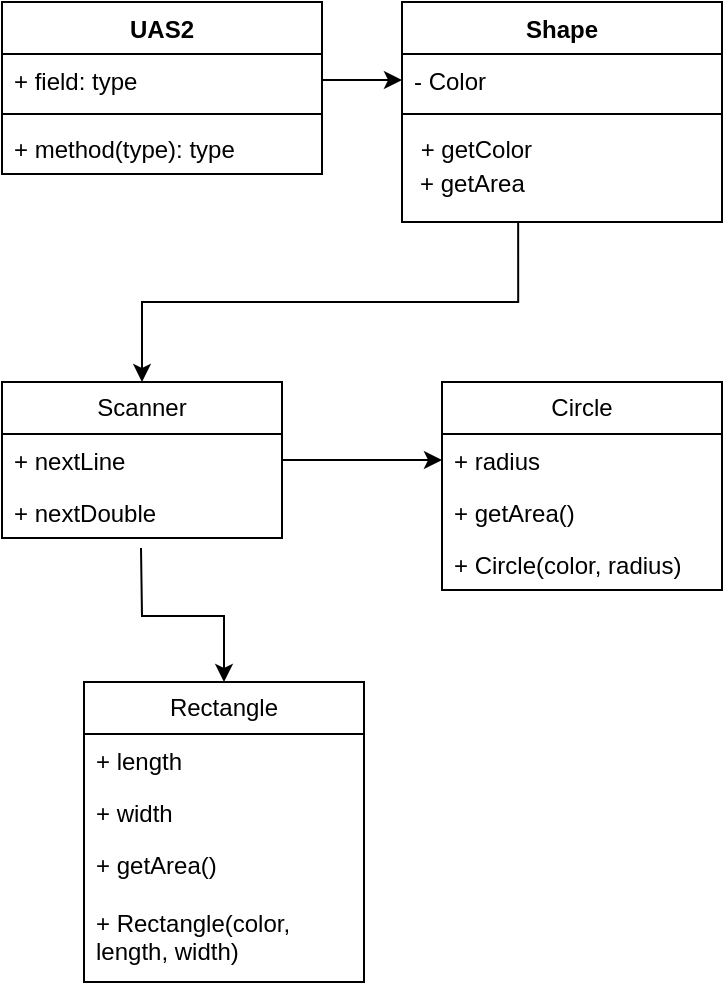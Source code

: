 <mxfile version="22.1.16" type="github">
  <diagram name="Page-1" id="KD83kWNCmhFfmmyivEF1">
    <mxGraphModel dx="613" dy="571" grid="1" gridSize="10" guides="1" tooltips="1" connect="1" arrows="1" fold="1" page="1" pageScale="1" pageWidth="850" pageHeight="1400" math="0" shadow="0">
      <root>
        <mxCell id="0" />
        <mxCell id="1" parent="0" />
        <mxCell id="K3LTqajHQ_CoU1o2a9mL-17" value="UAS2" style="swimlane;fontStyle=1;align=center;verticalAlign=top;childLayout=stackLayout;horizontal=1;startSize=26;horizontalStack=0;resizeParent=1;resizeParentMax=0;resizeLast=0;collapsible=1;marginBottom=0;whiteSpace=wrap;html=1;" parent="1" vertex="1">
          <mxGeometry x="20" y="340" width="160" height="86" as="geometry" />
        </mxCell>
        <mxCell id="K3LTqajHQ_CoU1o2a9mL-49" style="edgeStyle=orthogonalEdgeStyle;rounded=0;orthogonalLoop=1;jettySize=auto;html=1;exitX=1;exitY=0.5;exitDx=0;exitDy=0;" parent="K3LTqajHQ_CoU1o2a9mL-17" source="K3LTqajHQ_CoU1o2a9mL-18" edge="1">
          <mxGeometry relative="1" as="geometry">
            <mxPoint x="200" y="39" as="targetPoint" />
          </mxGeometry>
        </mxCell>
        <mxCell id="K3LTqajHQ_CoU1o2a9mL-18" value="+ field: type" style="text;strokeColor=none;fillColor=none;align=left;verticalAlign=top;spacingLeft=4;spacingRight=4;overflow=hidden;rotatable=0;points=[[0,0.5],[1,0.5]];portConstraint=eastwest;whiteSpace=wrap;html=1;" parent="K3LTqajHQ_CoU1o2a9mL-17" vertex="1">
          <mxGeometry y="26" width="160" height="26" as="geometry" />
        </mxCell>
        <mxCell id="K3LTqajHQ_CoU1o2a9mL-19" value="" style="line;strokeWidth=1;fillColor=none;align=left;verticalAlign=middle;spacingTop=-1;spacingLeft=3;spacingRight=3;rotatable=0;labelPosition=right;points=[];portConstraint=eastwest;strokeColor=inherit;" parent="K3LTqajHQ_CoU1o2a9mL-17" vertex="1">
          <mxGeometry y="52" width="160" height="8" as="geometry" />
        </mxCell>
        <mxCell id="K3LTqajHQ_CoU1o2a9mL-20" value="+ method(type): type" style="text;strokeColor=none;fillColor=none;align=left;verticalAlign=top;spacingLeft=4;spacingRight=4;overflow=hidden;rotatable=0;points=[[0,0.5],[1,0.5]];portConstraint=eastwest;whiteSpace=wrap;html=1;" parent="K3LTqajHQ_CoU1o2a9mL-17" vertex="1">
          <mxGeometry y="60" width="160" height="26" as="geometry" />
        </mxCell>
        <mxCell id="K3LTqajHQ_CoU1o2a9mL-21" value="Shape" style="swimlane;fontStyle=1;align=center;verticalAlign=top;childLayout=stackLayout;horizontal=1;startSize=26;horizontalStack=0;resizeParent=1;resizeParentMax=0;resizeLast=0;collapsible=1;marginBottom=0;whiteSpace=wrap;html=1;" parent="1" vertex="1">
          <mxGeometry x="220" y="340" width="160" height="110" as="geometry" />
        </mxCell>
        <mxCell id="K3LTqajHQ_CoU1o2a9mL-22" value="- Color" style="text;strokeColor=none;fillColor=none;align=left;verticalAlign=top;spacingLeft=4;spacingRight=4;overflow=hidden;rotatable=0;points=[[0,0.5],[1,0.5]];portConstraint=eastwest;whiteSpace=wrap;html=1;" parent="K3LTqajHQ_CoU1o2a9mL-21" vertex="1">
          <mxGeometry y="26" width="160" height="26" as="geometry" />
        </mxCell>
        <mxCell id="K3LTqajHQ_CoU1o2a9mL-23" value="" style="line;strokeWidth=1;fillColor=none;align=left;verticalAlign=middle;spacingTop=-1;spacingLeft=3;spacingRight=3;rotatable=0;labelPosition=right;points=[];portConstraint=eastwest;strokeColor=inherit;" parent="K3LTqajHQ_CoU1o2a9mL-21" vertex="1">
          <mxGeometry y="52" width="160" height="8" as="geometry" />
        </mxCell>
        <mxCell id="K3LTqajHQ_CoU1o2a9mL-24" value="&amp;nbsp;+ getColor&lt;table&gt;&lt;tbody&gt;&lt;tr&gt;&lt;td&gt;+ getArea&lt;/td&gt;&lt;/tr&gt;&lt;/tbody&gt;&lt;/table&gt;" style="text;strokeColor=none;fillColor=none;align=left;verticalAlign=top;spacingLeft=4;spacingRight=4;overflow=hidden;rotatable=0;points=[[0,0.5],[1,0.5]];portConstraint=eastwest;whiteSpace=wrap;html=1;" parent="K3LTqajHQ_CoU1o2a9mL-21" vertex="1">
          <mxGeometry y="60" width="160" height="50" as="geometry" />
        </mxCell>
        <mxCell id="K3LTqajHQ_CoU1o2a9mL-25" value="Scanner" style="swimlane;fontStyle=0;childLayout=stackLayout;horizontal=1;startSize=26;fillColor=none;horizontalStack=0;resizeParent=1;resizeParentMax=0;resizeLast=0;collapsible=1;marginBottom=0;whiteSpace=wrap;html=1;" parent="1" vertex="1">
          <mxGeometry x="20" y="530" width="140" height="78" as="geometry" />
        </mxCell>
        <mxCell id="K3LTqajHQ_CoU1o2a9mL-50" style="edgeStyle=orthogonalEdgeStyle;rounded=0;orthogonalLoop=1;jettySize=auto;html=1;exitX=1;exitY=0.5;exitDx=0;exitDy=0;" parent="K3LTqajHQ_CoU1o2a9mL-25" source="K3LTqajHQ_CoU1o2a9mL-27" edge="1">
          <mxGeometry relative="1" as="geometry">
            <mxPoint x="220" y="39" as="targetPoint" />
          </mxGeometry>
        </mxCell>
        <mxCell id="K3LTqajHQ_CoU1o2a9mL-27" value="+ nextLine" style="text;strokeColor=none;fillColor=none;align=left;verticalAlign=top;spacingLeft=4;spacingRight=4;overflow=hidden;rotatable=0;points=[[0,0.5],[1,0.5]];portConstraint=eastwest;whiteSpace=wrap;html=1;" parent="K3LTqajHQ_CoU1o2a9mL-25" vertex="1">
          <mxGeometry y="26" width="140" height="26" as="geometry" />
        </mxCell>
        <mxCell id="K3LTqajHQ_CoU1o2a9mL-28" value="+ nextDouble" style="text;strokeColor=none;fillColor=none;align=left;verticalAlign=top;spacingLeft=4;spacingRight=4;overflow=hidden;rotatable=0;points=[[0,0.5],[1,0.5]];portConstraint=eastwest;whiteSpace=wrap;html=1;" parent="K3LTqajHQ_CoU1o2a9mL-25" vertex="1">
          <mxGeometry y="52" width="140" height="26" as="geometry" />
        </mxCell>
        <mxCell id="K3LTqajHQ_CoU1o2a9mL-29" value="Circle" style="swimlane;fontStyle=0;childLayout=stackLayout;horizontal=1;startSize=26;fillColor=none;horizontalStack=0;resizeParent=1;resizeParentMax=0;resizeLast=0;collapsible=1;marginBottom=0;whiteSpace=wrap;html=1;" parent="1" vertex="1">
          <mxGeometry x="240" y="530" width="140" height="104" as="geometry" />
        </mxCell>
        <mxCell id="K3LTqajHQ_CoU1o2a9mL-30" value="+ radius" style="text;strokeColor=none;fillColor=none;align=left;verticalAlign=top;spacingLeft=4;spacingRight=4;overflow=hidden;rotatable=0;points=[[0,0.5],[1,0.5]];portConstraint=eastwest;whiteSpace=wrap;html=1;" parent="K3LTqajHQ_CoU1o2a9mL-29" vertex="1">
          <mxGeometry y="26" width="140" height="26" as="geometry" />
        </mxCell>
        <mxCell id="K3LTqajHQ_CoU1o2a9mL-31" value="+ getArea()" style="text;strokeColor=none;fillColor=none;align=left;verticalAlign=top;spacingLeft=4;spacingRight=4;overflow=hidden;rotatable=0;points=[[0,0.5],[1,0.5]];portConstraint=eastwest;whiteSpace=wrap;html=1;" parent="K3LTqajHQ_CoU1o2a9mL-29" vertex="1">
          <mxGeometry y="52" width="140" height="26" as="geometry" />
        </mxCell>
        <mxCell id="K3LTqajHQ_CoU1o2a9mL-32" value="+ Circle(color, radius)" style="text;strokeColor=none;fillColor=none;align=left;verticalAlign=top;spacingLeft=4;spacingRight=4;overflow=hidden;rotatable=0;points=[[0,0.5],[1,0.5]];portConstraint=eastwest;whiteSpace=wrap;html=1;" parent="K3LTqajHQ_CoU1o2a9mL-29" vertex="1">
          <mxGeometry y="78" width="140" height="26" as="geometry" />
        </mxCell>
        <mxCell id="K3LTqajHQ_CoU1o2a9mL-33" value="Rectangle" style="swimlane;fontStyle=0;childLayout=stackLayout;horizontal=1;startSize=26;fillColor=none;horizontalStack=0;resizeParent=1;resizeParentMax=0;resizeLast=0;collapsible=1;marginBottom=0;whiteSpace=wrap;html=1;" parent="1" vertex="1">
          <mxGeometry x="61" y="680" width="140" height="150" as="geometry" />
        </mxCell>
        <mxCell id="K3LTqajHQ_CoU1o2a9mL-34" value="+ length" style="text;strokeColor=none;fillColor=none;align=left;verticalAlign=top;spacingLeft=4;spacingRight=4;overflow=hidden;rotatable=0;points=[[0,0.5],[1,0.5]];portConstraint=eastwest;whiteSpace=wrap;html=1;" parent="K3LTqajHQ_CoU1o2a9mL-33" vertex="1">
          <mxGeometry y="26" width="140" height="26" as="geometry" />
        </mxCell>
        <mxCell id="K3LTqajHQ_CoU1o2a9mL-35" value="+ width" style="text;strokeColor=none;fillColor=none;align=left;verticalAlign=top;spacingLeft=4;spacingRight=4;overflow=hidden;rotatable=0;points=[[0,0.5],[1,0.5]];portConstraint=eastwest;whiteSpace=wrap;html=1;" parent="K3LTqajHQ_CoU1o2a9mL-33" vertex="1">
          <mxGeometry y="52" width="140" height="26" as="geometry" />
        </mxCell>
        <mxCell id="K3LTqajHQ_CoU1o2a9mL-36" value="+ getArea()&lt;br&gt;&lt;br&gt;+ Rectangle(color, length, width)" style="text;strokeColor=none;fillColor=none;align=left;verticalAlign=top;spacingLeft=4;spacingRight=4;overflow=hidden;rotatable=0;points=[[0,0.5],[1,0.5]];portConstraint=eastwest;whiteSpace=wrap;html=1;" parent="K3LTqajHQ_CoU1o2a9mL-33" vertex="1">
          <mxGeometry y="78" width="140" height="72" as="geometry" />
        </mxCell>
        <mxCell id="K3LTqajHQ_CoU1o2a9mL-45" style="edgeStyle=orthogonalEdgeStyle;rounded=0;orthogonalLoop=1;jettySize=auto;html=1;entryX=0.5;entryY=0;entryDx=0;entryDy=0;exitX=0.363;exitY=1;exitDx=0;exitDy=0;exitPerimeter=0;" parent="1" source="K3LTqajHQ_CoU1o2a9mL-24" target="K3LTqajHQ_CoU1o2a9mL-25" edge="1">
          <mxGeometry relative="1" as="geometry">
            <mxPoint x="282" y="474" as="targetPoint" />
            <mxPoint x="100" y="510" as="sourcePoint" />
          </mxGeometry>
        </mxCell>
        <mxCell id="K3LTqajHQ_CoU1o2a9mL-47" style="edgeStyle=orthogonalEdgeStyle;rounded=0;orthogonalLoop=1;jettySize=auto;html=1;entryX=0.5;entryY=0;entryDx=0;entryDy=0;" parent="1" target="K3LTqajHQ_CoU1o2a9mL-33" edge="1">
          <mxGeometry relative="1" as="geometry">
            <mxPoint x="89.5" y="613" as="sourcePoint" />
            <mxPoint x="179.5" y="610" as="targetPoint" />
          </mxGeometry>
        </mxCell>
      </root>
    </mxGraphModel>
  </diagram>
</mxfile>
